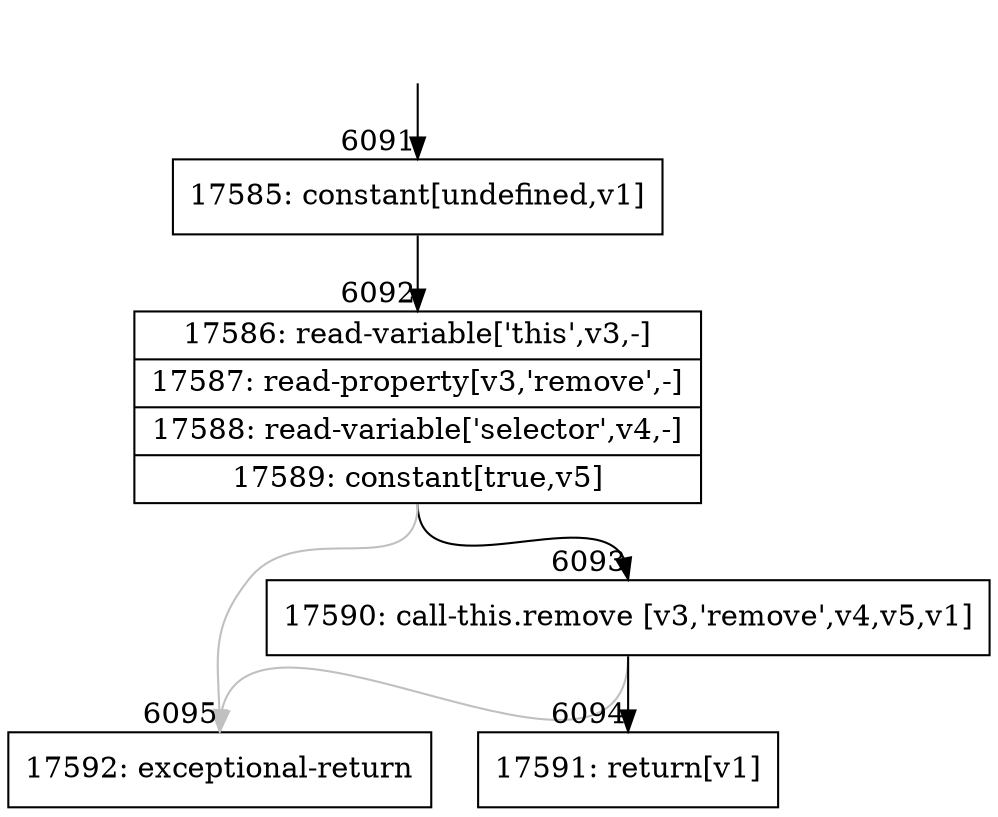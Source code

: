 digraph {
rankdir="TD"
BB_entry401[shape=none,label=""];
BB_entry401 -> BB6091 [tailport=s, headport=n, headlabel="    6091"]
BB6091 [shape=record label="{17585: constant[undefined,v1]}" ] 
BB6091 -> BB6092 [tailport=s, headport=n, headlabel="      6092"]
BB6092 [shape=record label="{17586: read-variable['this',v3,-]|17587: read-property[v3,'remove',-]|17588: read-variable['selector',v4,-]|17589: constant[true,v5]}" ] 
BB6092 -> BB6093 [tailport=s, headport=n, headlabel="      6093"]
BB6092 -> BB6095 [tailport=s, headport=n, color=gray, headlabel="      6095"]
BB6093 [shape=record label="{17590: call-this.remove [v3,'remove',v4,v5,v1]}" ] 
BB6093 -> BB6094 [tailport=s, headport=n, headlabel="      6094"]
BB6093 -> BB6095 [tailport=s, headport=n, color=gray]
BB6094 [shape=record label="{17591: return[v1]}" ] 
BB6095 [shape=record label="{17592: exceptional-return}" ] 
}
